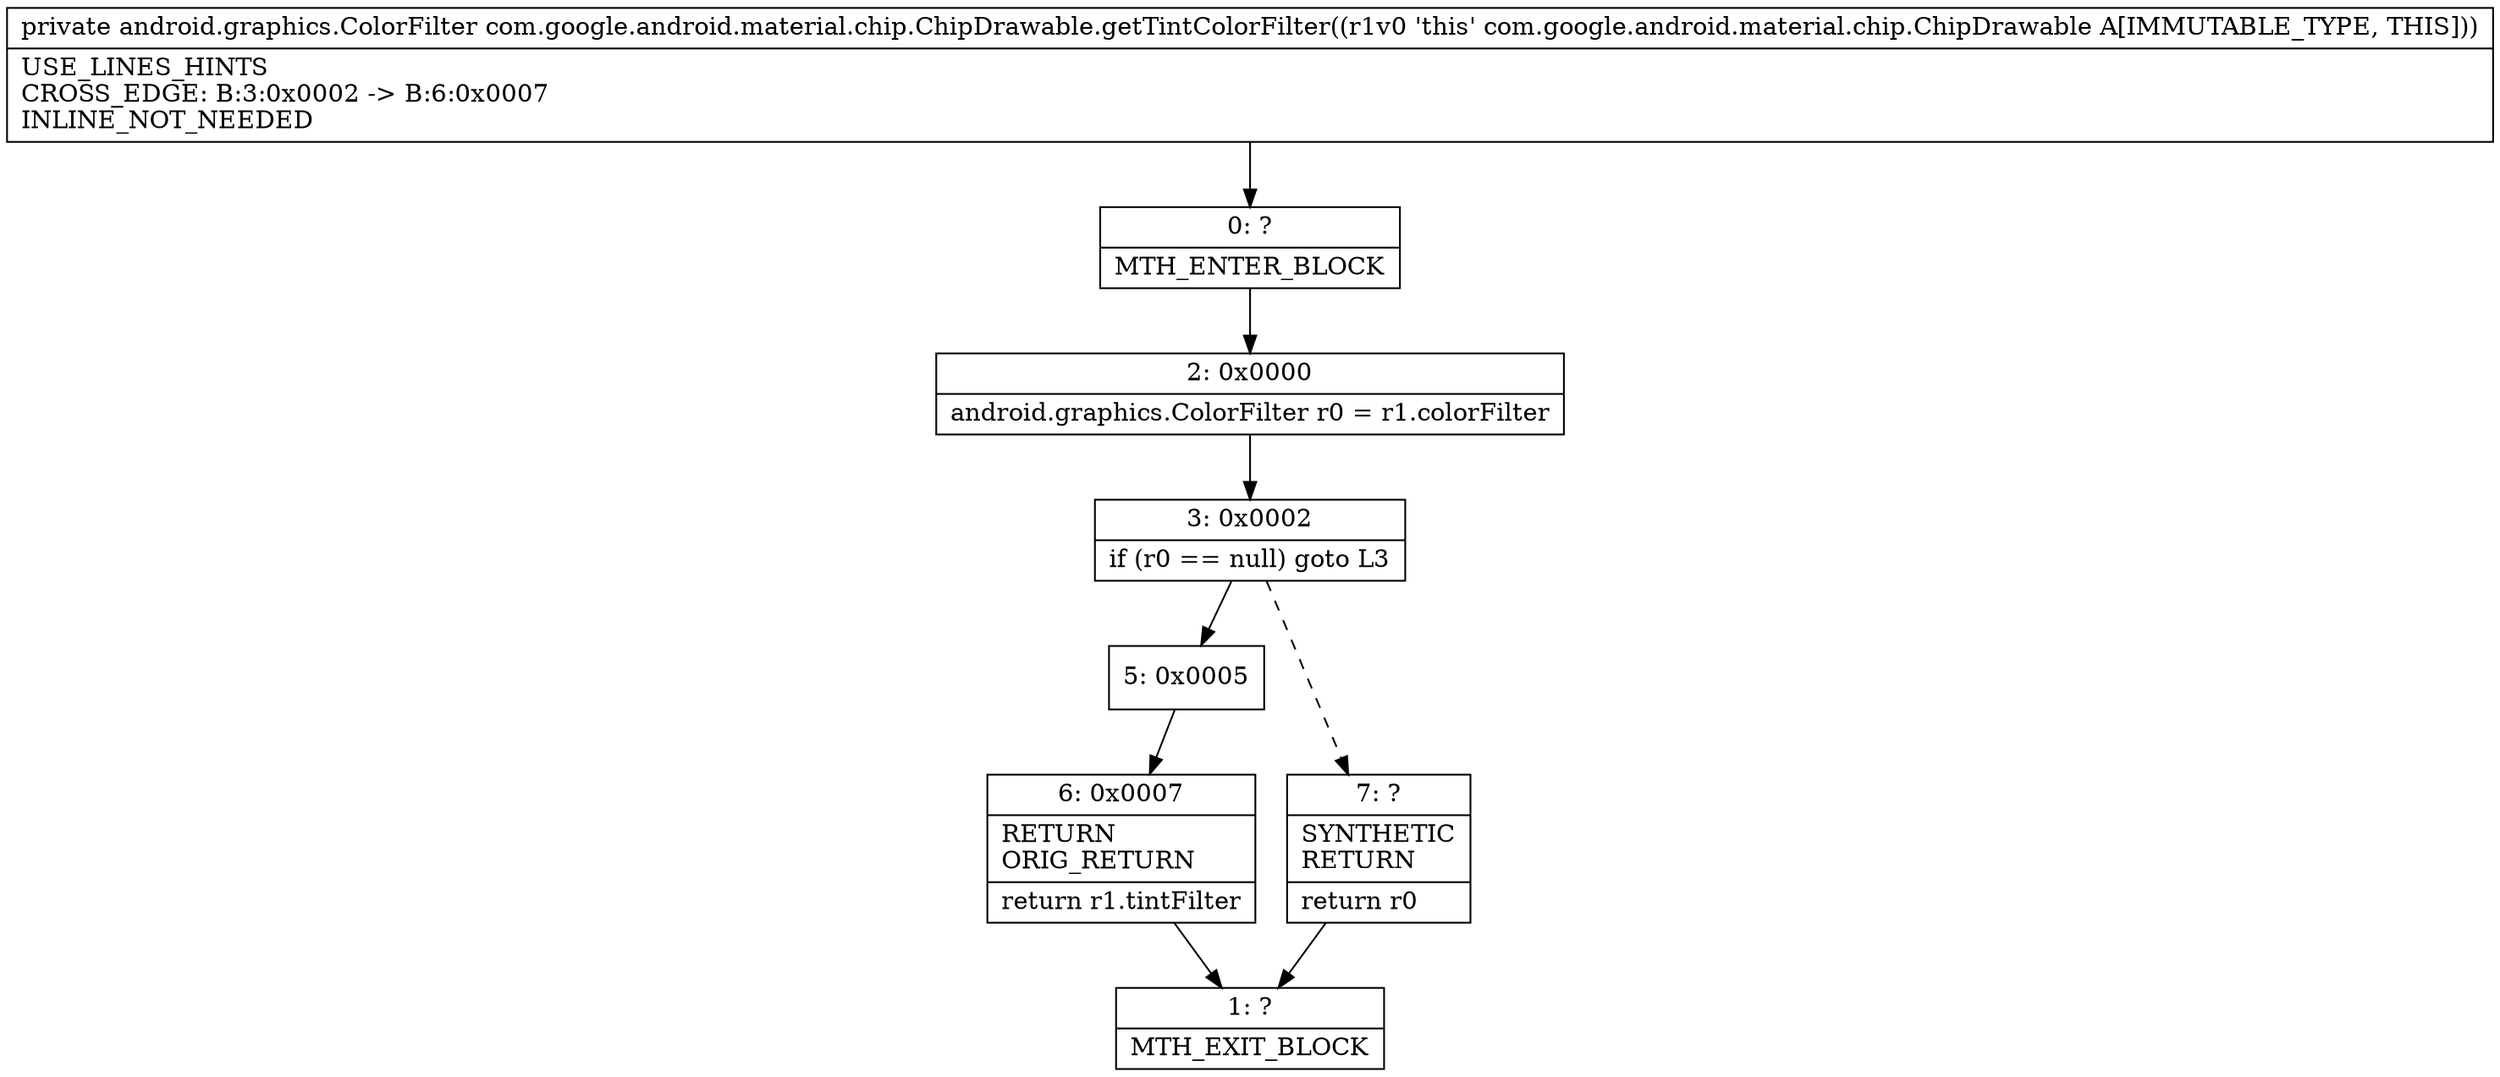 digraph "CFG forcom.google.android.material.chip.ChipDrawable.getTintColorFilter()Landroid\/graphics\/ColorFilter;" {
Node_0 [shape=record,label="{0\:\ ?|MTH_ENTER_BLOCK\l}"];
Node_2 [shape=record,label="{2\:\ 0x0000|android.graphics.ColorFilter r0 = r1.colorFilter\l}"];
Node_3 [shape=record,label="{3\:\ 0x0002|if (r0 == null) goto L3\l}"];
Node_5 [shape=record,label="{5\:\ 0x0005}"];
Node_6 [shape=record,label="{6\:\ 0x0007|RETURN\lORIG_RETURN\l|return r1.tintFilter\l}"];
Node_1 [shape=record,label="{1\:\ ?|MTH_EXIT_BLOCK\l}"];
Node_7 [shape=record,label="{7\:\ ?|SYNTHETIC\lRETURN\l|return r0\l}"];
MethodNode[shape=record,label="{private android.graphics.ColorFilter com.google.android.material.chip.ChipDrawable.getTintColorFilter((r1v0 'this' com.google.android.material.chip.ChipDrawable A[IMMUTABLE_TYPE, THIS]))  | USE_LINES_HINTS\lCROSS_EDGE: B:3:0x0002 \-\> B:6:0x0007\lINLINE_NOT_NEEDED\l}"];
MethodNode -> Node_0;Node_0 -> Node_2;
Node_2 -> Node_3;
Node_3 -> Node_5;
Node_3 -> Node_7[style=dashed];
Node_5 -> Node_6;
Node_6 -> Node_1;
Node_7 -> Node_1;
}

